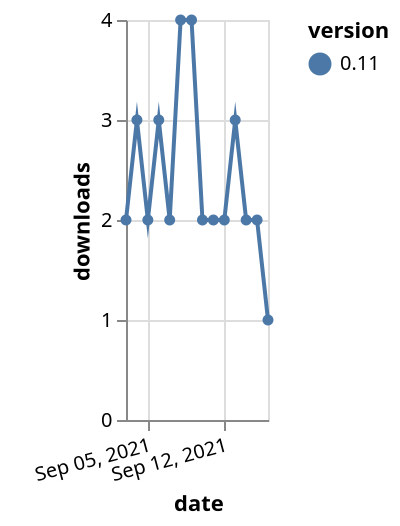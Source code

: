 {"$schema": "https://vega.github.io/schema/vega-lite/v5.json", "description": "A simple bar chart with embedded data.", "data": {"values": [{"date": "2021-09-03", "total": 3259, "delta": 2, "version": "0.11"}, {"date": "2021-09-04", "total": 3262, "delta": 3, "version": "0.11"}, {"date": "2021-09-05", "total": 3264, "delta": 2, "version": "0.11"}, {"date": "2021-09-06", "total": 3267, "delta": 3, "version": "0.11"}, {"date": "2021-09-07", "total": 3269, "delta": 2, "version": "0.11"}, {"date": "2021-09-08", "total": 3273, "delta": 4, "version": "0.11"}, {"date": "2021-09-09", "total": 3277, "delta": 4, "version": "0.11"}, {"date": "2021-09-10", "total": 3279, "delta": 2, "version": "0.11"}, {"date": "2021-09-11", "total": 3281, "delta": 2, "version": "0.11"}, {"date": "2021-09-12", "total": 3283, "delta": 2, "version": "0.11"}, {"date": "2021-09-13", "total": 3286, "delta": 3, "version": "0.11"}, {"date": "2021-09-14", "total": 3288, "delta": 2, "version": "0.11"}, {"date": "2021-09-15", "total": 3290, "delta": 2, "version": "0.11"}, {"date": "2021-09-16", "total": 3291, "delta": 1, "version": "0.11"}]}, "width": "container", "mark": {"type": "line", "point": {"filled": true}}, "encoding": {"x": {"field": "date", "type": "temporal", "timeUnit": "yearmonthdate", "title": "date", "axis": {"labelAngle": -15}}, "y": {"field": "delta", "type": "quantitative", "title": "downloads"}, "color": {"field": "version", "type": "nominal"}, "tooltip": {"field": "delta"}}}